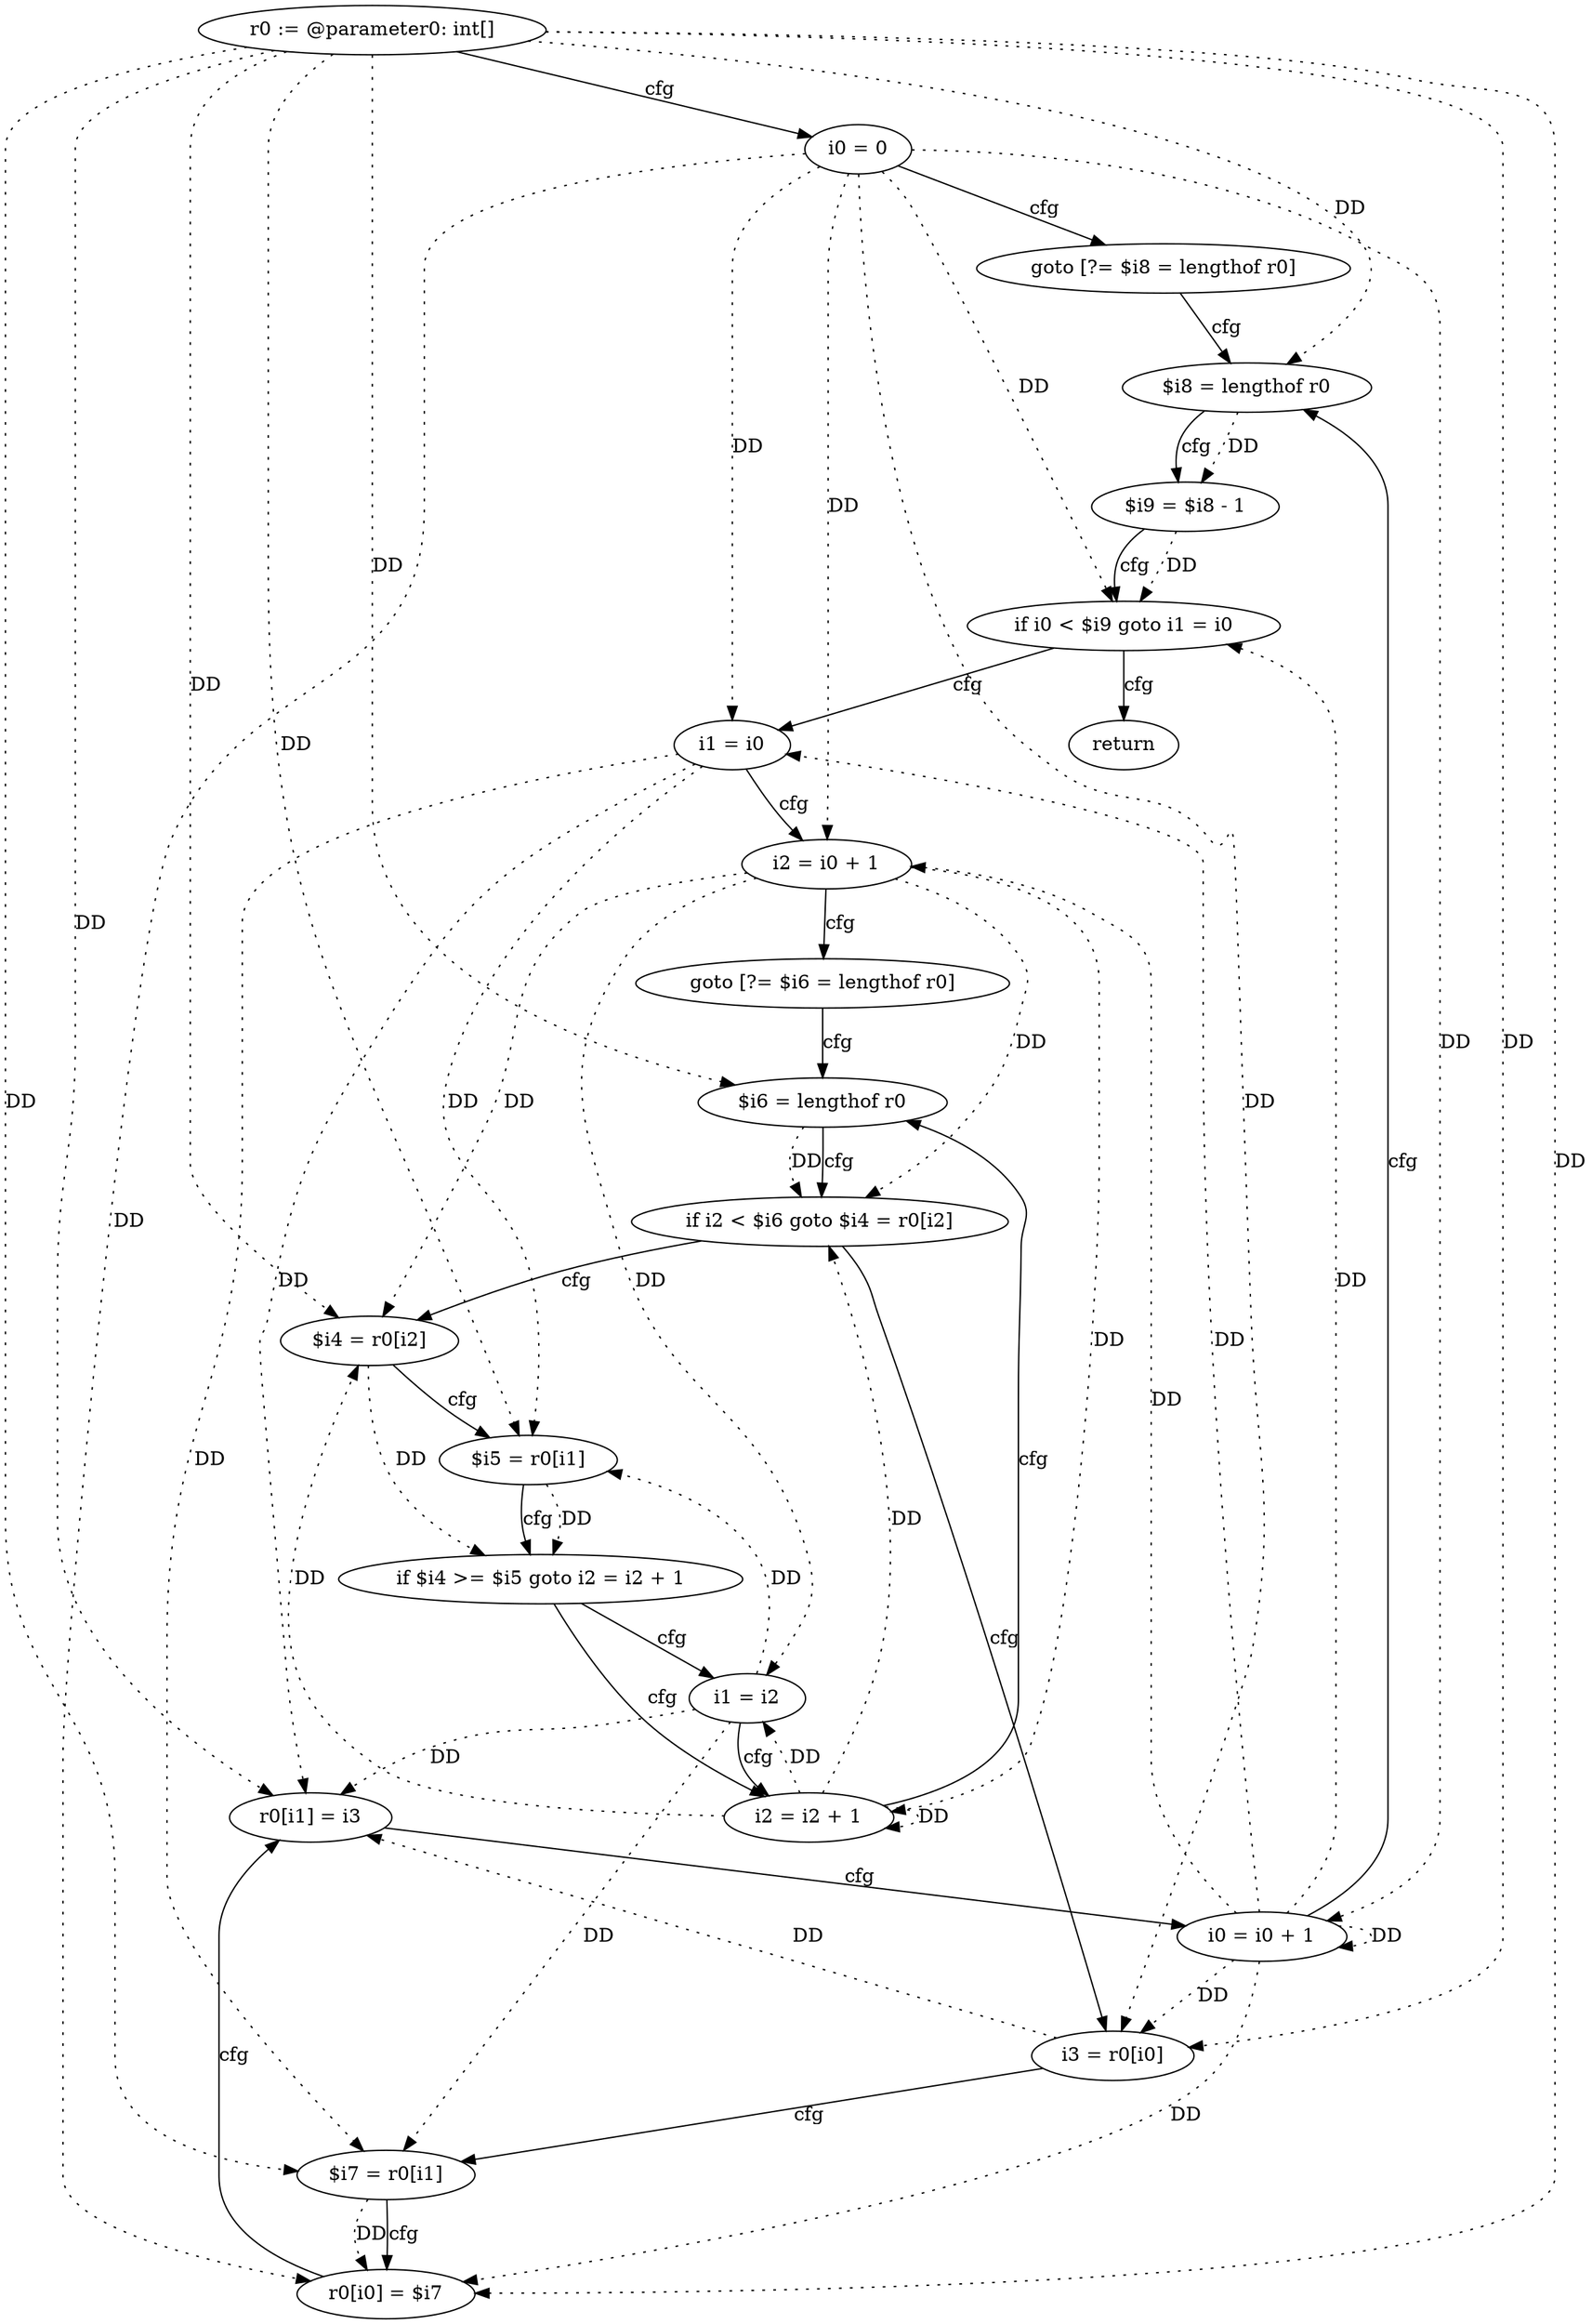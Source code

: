 digraph "selection_sort" {
    "0" [label="r0 := @parameter0: int[]",];
    "1" [label="i0 = 0",];
    "2" [label="goto [?= $i8 = lengthof r0]",];
    "3" [label="i1 = i0",];
    "4" [label="i2 = i0 + 1",];
    "5" [label="goto [?= $i6 = lengthof r0]",];
    "6" [label="$i4 = r0[i2]",];
    "7" [label="$i5 = r0[i1]",];
    "8" [label="if $i4 >= $i5 goto i2 = i2 + 1",];
    "9" [label="i1 = i2",];
    "10" [label="i2 = i2 + 1",];
    "11" [label="$i6 = lengthof r0",];
    "12" [label="if i2 < $i6 goto $i4 = r0[i2]",];
    "13" [label="i3 = r0[i0]",];
    "14" [label="$i7 = r0[i1]",];
    "15" [label="r0[i0] = $i7",];
    "16" [label="r0[i1] = i3",];
    "17" [label="i0 = i0 + 1",];
    "18" [label="$i8 = lengthof r0",];
    "19" [label="$i9 = $i8 - 1",];
    "20" [label="if i0 < $i9 goto i1 = i0",];
    "21" [label="return",];
    "0"->"6" [label="DD",style=dotted,];
    "0"->"7" [label="DD",style=dotted,];
    "0"->"11" [label="DD",style=dotted,];
    "0"->"13" [label="DD",style=dotted,];
    "0"->"14" [label="DD",style=dotted,];
    "0"->"15" [label="DD",style=dotted,];
    "0"->"16" [label="DD",style=dotted,];
    "0"->"18" [label="DD",style=dotted,];
    "1"->"3" [label="DD",style=dotted,];
    "1"->"4" [label="DD",style=dotted,];
    "1"->"13" [label="DD",style=dotted,];
    "1"->"15" [label="DD",style=dotted,];
    "1"->"17" [label="DD",style=dotted,];
    "1"->"20" [label="DD",style=dotted,];
    "3"->"7" [label="DD",style=dotted,];
    "3"->"14" [label="DD",style=dotted,];
    "3"->"16" [label="DD",style=dotted,];
    "4"->"6" [label="DD",style=dotted,];
    "4"->"9" [label="DD",style=dotted,];
    "4"->"10" [label="DD",style=dotted,];
    "4"->"12" [label="DD",style=dotted,];
    "6"->"8" [label="DD",style=dotted,];
    "7"->"8" [label="DD",style=dotted,];
    "9"->"7" [label="DD",style=dotted,];
    "9"->"14" [label="DD",style=dotted,];
    "9"->"16" [label="DD",style=dotted,];
    "10"->"6" [label="DD",style=dotted,];
    "10"->"9" [label="DD",style=dotted,];
    "10"->"10" [label="DD",style=dotted,];
    "10"->"12" [label="DD",style=dotted,];
    "11"->"12" [label="DD",style=dotted,];
    "13"->"16" [label="DD",style=dotted,];
    "14"->"15" [label="DD",style=dotted,];
    "17"->"3" [label="DD",style=dotted,];
    "17"->"4" [label="DD",style=dotted,];
    "17"->"13" [label="DD",style=dotted,];
    "17"->"15" [label="DD",style=dotted,];
    "17"->"17" [label="DD",style=dotted,];
    "17"->"20" [label="DD",style=dotted,];
    "18"->"19" [label="DD",style=dotted,];
    "19"->"20" [label="DD",style=dotted,];
    "0"->"1" [label="cfg",];
    "1"->"2" [label="cfg",];
    "2"->"18" [label="cfg",];
    "3"->"4" [label="cfg",];
    "4"->"5" [label="cfg",];
    "5"->"11" [label="cfg",];
    "6"->"7" [label="cfg",];
    "7"->"8" [label="cfg",];
    "8"->"9" [label="cfg",];
    "8"->"10" [label="cfg",];
    "9"->"10" [label="cfg",];
    "10"->"11" [label="cfg",];
    "11"->"12" [label="cfg",];
    "12"->"13" [label="cfg",];
    "12"->"6" [label="cfg",];
    "13"->"14" [label="cfg",];
    "14"->"15" [label="cfg",];
    "15"->"16" [label="cfg",];
    "16"->"17" [label="cfg",];
    "17"->"18" [label="cfg",];
    "18"->"19" [label="cfg",];
    "19"->"20" [label="cfg",];
    "20"->"21" [label="cfg",];
    "20"->"3" [label="cfg",];
}
